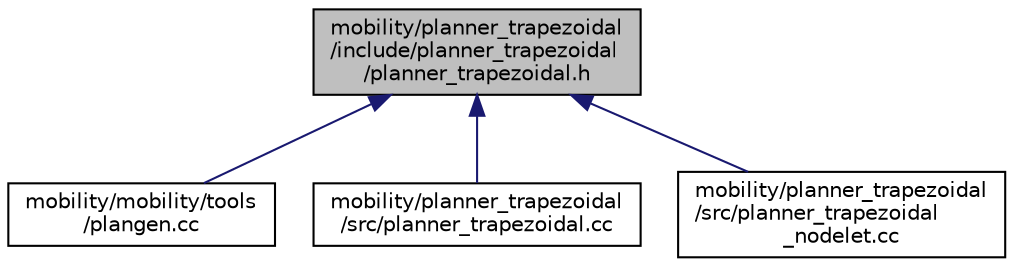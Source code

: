 digraph "mobility/planner_trapezoidal/include/planner_trapezoidal/planner_trapezoidal.h"
{
 // LATEX_PDF_SIZE
  edge [fontname="Helvetica",fontsize="10",labelfontname="Helvetica",labelfontsize="10"];
  node [fontname="Helvetica",fontsize="10",shape=record];
  Node1 [label="mobility/planner_trapezoidal\l/include/planner_trapezoidal\l/planner_trapezoidal.h",height=0.2,width=0.4,color="black", fillcolor="grey75", style="filled", fontcolor="black",tooltip=" "];
  Node1 -> Node2 [dir="back",color="midnightblue",fontsize="10",style="solid",fontname="Helvetica"];
  Node2 [label="mobility/mobility/tools\l/plangen.cc",height=0.2,width=0.4,color="black", fillcolor="white", style="filled",URL="$plangen_8cc.html",tooltip=" "];
  Node1 -> Node3 [dir="back",color="midnightblue",fontsize="10",style="solid",fontname="Helvetica"];
  Node3 [label="mobility/planner_trapezoidal\l/src/planner_trapezoidal.cc",height=0.2,width=0.4,color="black", fillcolor="white", style="filled",URL="$planner__trapezoidal_8cc.html",tooltip=" "];
  Node1 -> Node4 [dir="back",color="midnightblue",fontsize="10",style="solid",fontname="Helvetica"];
  Node4 [label="mobility/planner_trapezoidal\l/src/planner_trapezoidal\l_nodelet.cc",height=0.2,width=0.4,color="black", fillcolor="white", style="filled",URL="$planner__trapezoidal__nodelet_8cc.html",tooltip=" "];
}
